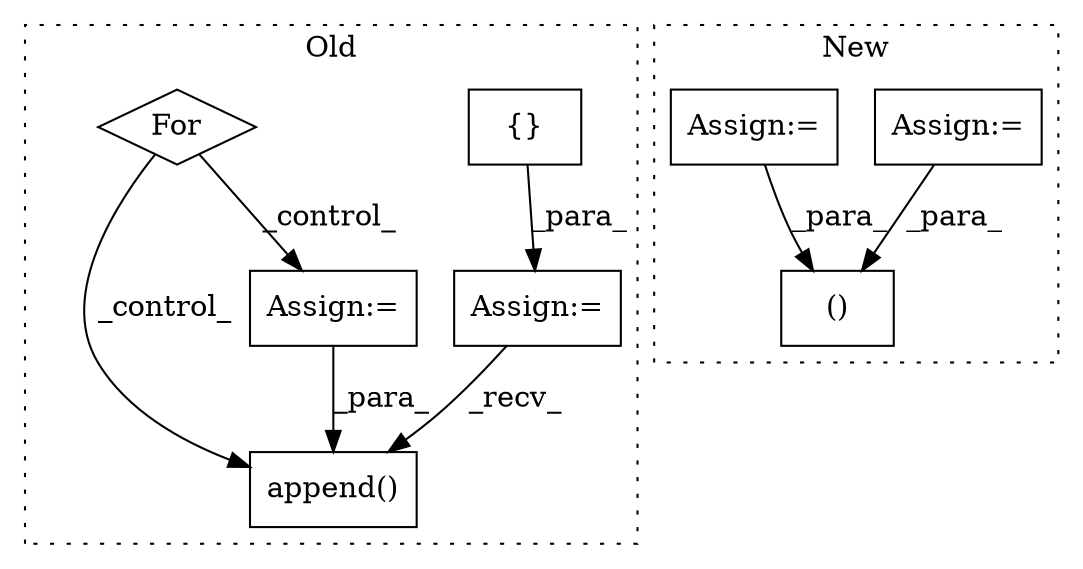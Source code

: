 digraph G {
subgraph cluster0 {
1 [label="append()" a="75" s="11242,11268" l="14,1" shape="box"];
3 [label="{}" a="59" s="11065,11065" l="2,1" shape="box"];
4 [label="Assign:=" a="68" s="11062" l="3" shape="box"];
7 [label="For" a="107" s="11076,11108" l="4,54" shape="diamond"];
8 [label="Assign:=" a="68" s="11174" l="3" shape="box"];
label = "Old";
style="dotted";
}
subgraph cluster1 {
2 [label="()" a="54" s="7157" l="17" shape="box"];
5 [label="Assign:=" a="68" s="7012" l="3" shape="box"];
6 [label="Assign:=" a="68" s="7091" l="3" shape="box"];
label = "New";
style="dotted";
}
3 -> 4 [label="_para_"];
4 -> 1 [label="_recv_"];
5 -> 2 [label="_para_"];
6 -> 2 [label="_para_"];
7 -> 1 [label="_control_"];
7 -> 8 [label="_control_"];
8 -> 1 [label="_para_"];
}